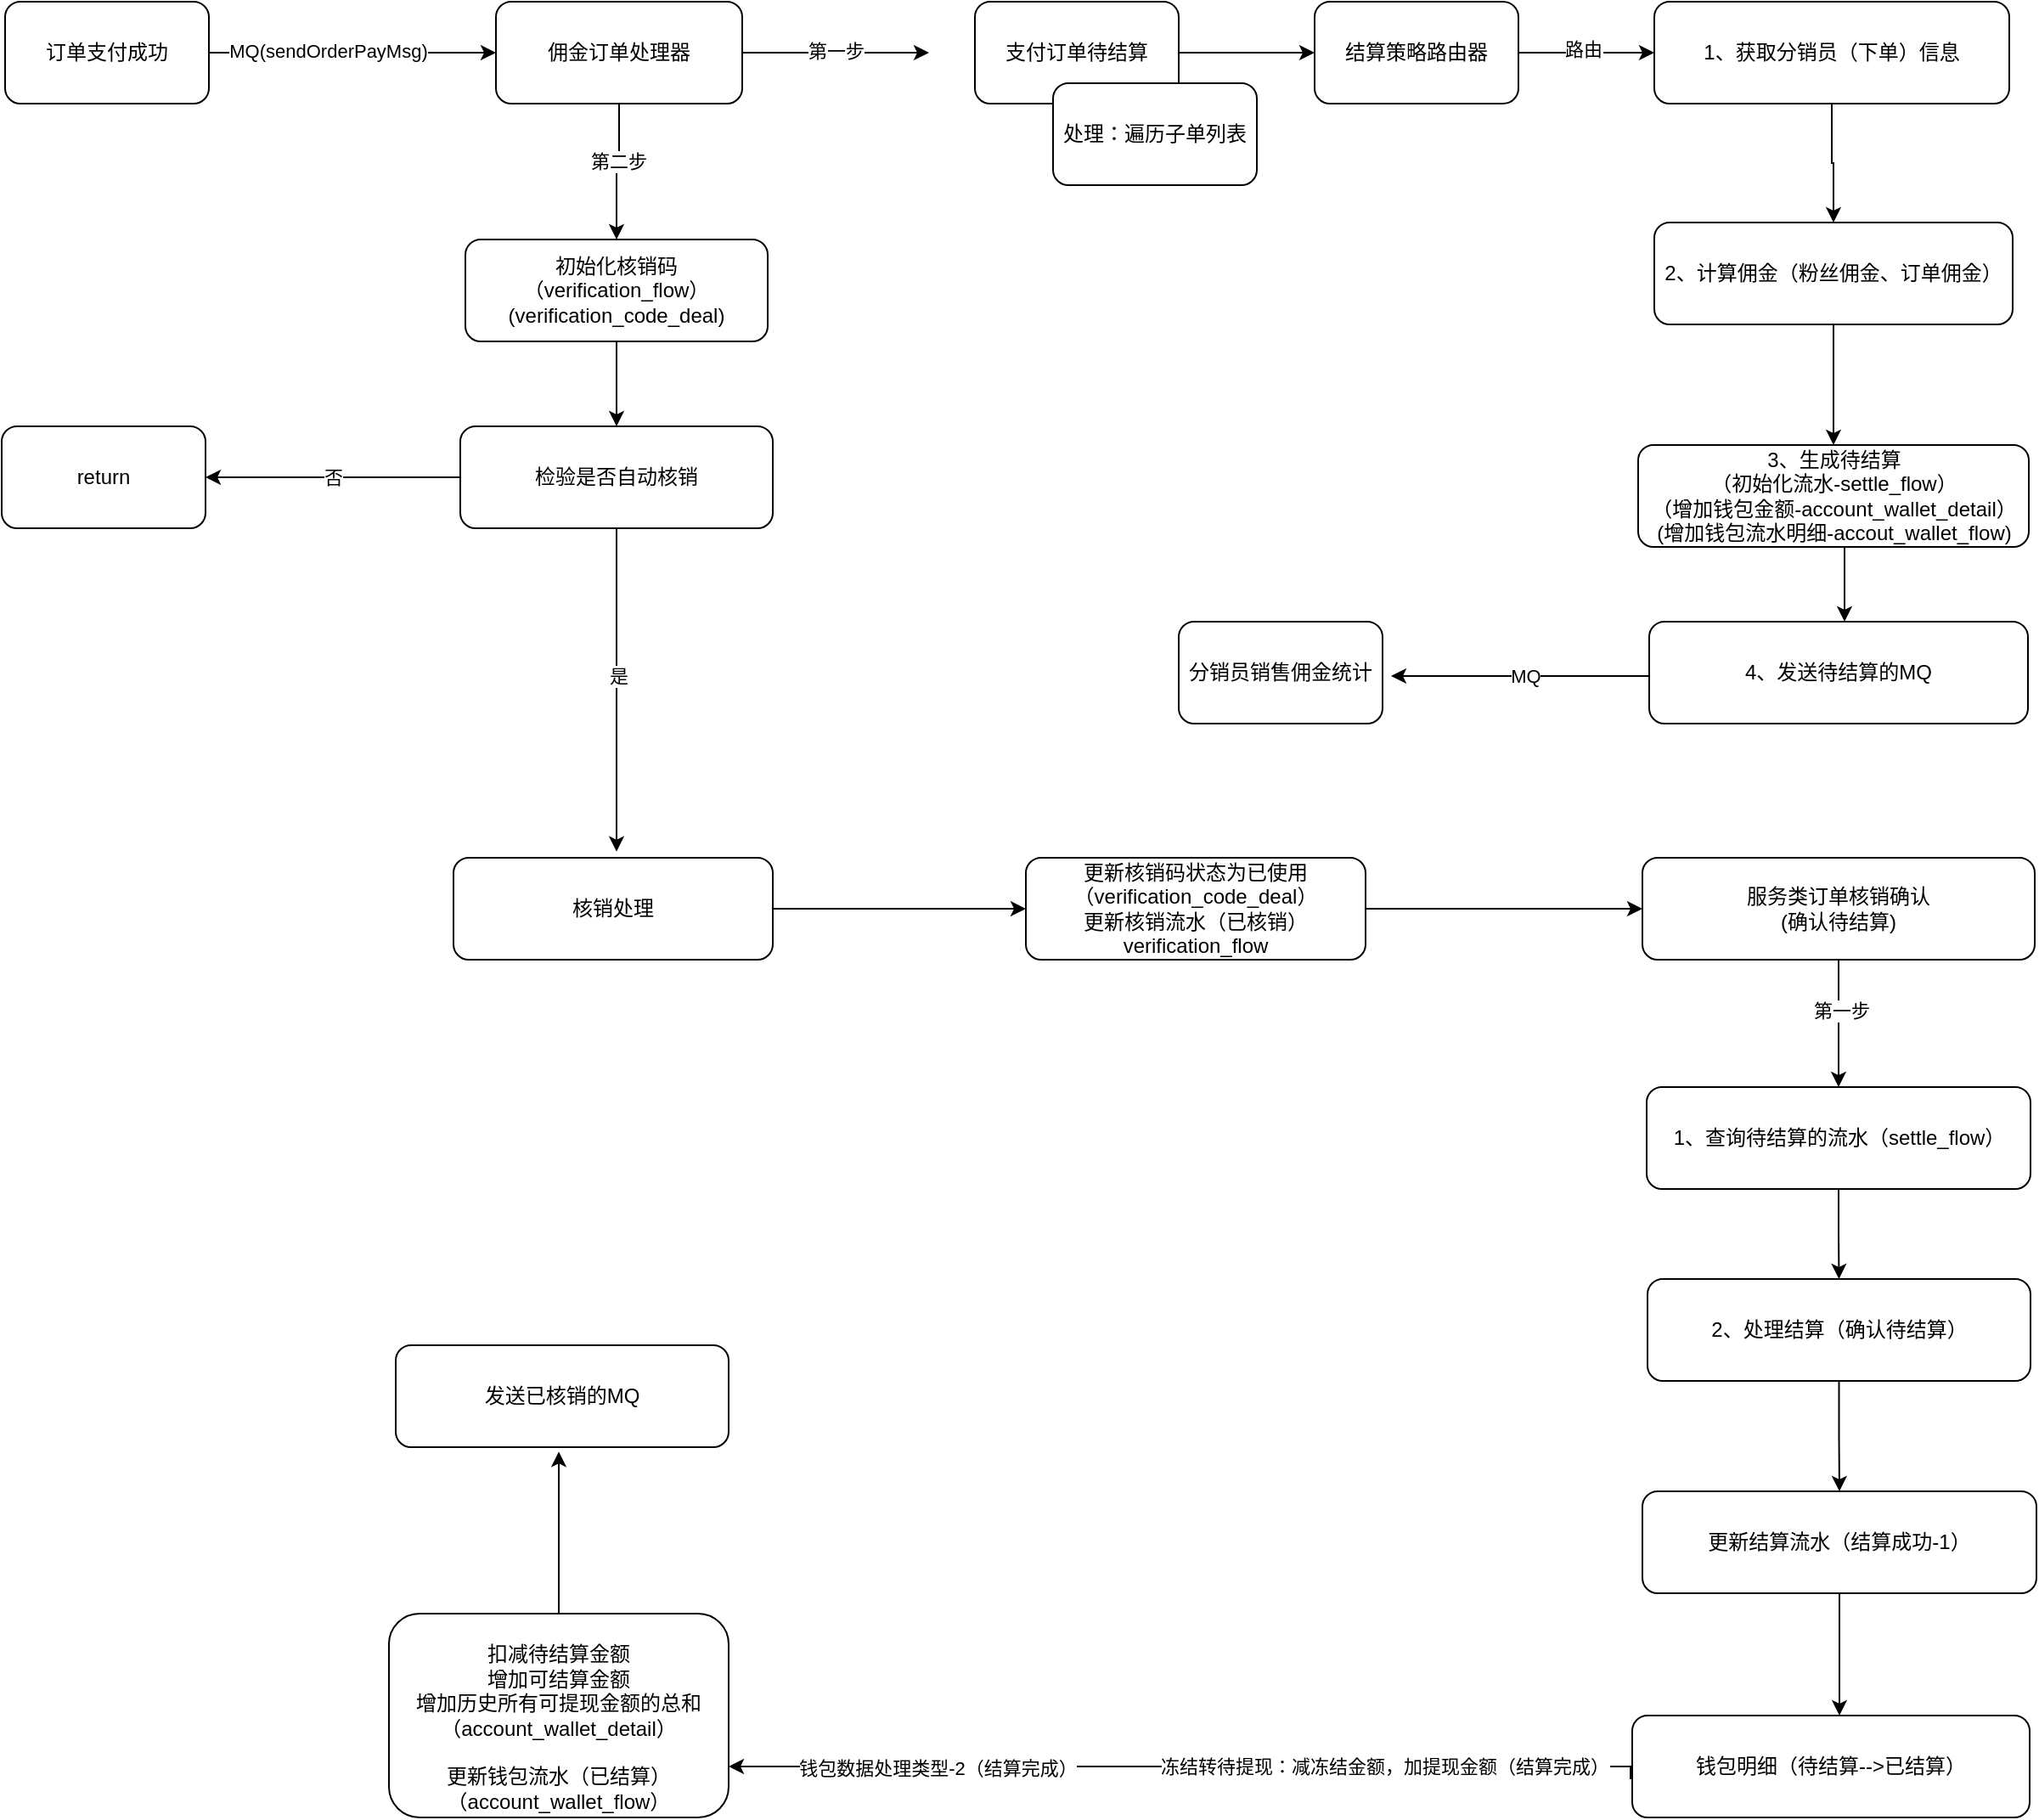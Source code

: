 <mxfile version="21.3.8" type="github">
  <diagram name="第 1 页" id="Z4RBe-SQfW811qbfvmhl">
    <mxGraphModel dx="1589" dy="821" grid="0" gridSize="10" guides="1" tooltips="1" connect="1" arrows="1" fold="1" page="0" pageScale="1" pageWidth="827" pageHeight="1169" math="0" shadow="0">
      <root>
        <mxCell id="0" />
        <mxCell id="1" parent="0" />
        <mxCell id="xFHxlQ2m4RehFQArKxRD-3" value="" style="edgeStyle=orthogonalEdgeStyle;rounded=0;orthogonalLoop=1;jettySize=auto;html=1;" parent="1" source="xFHxlQ2m4RehFQArKxRD-1" target="xFHxlQ2m4RehFQArKxRD-2" edge="1">
          <mxGeometry relative="1" as="geometry" />
        </mxCell>
        <mxCell id="xFHxlQ2m4RehFQArKxRD-4" value="MQ(sendOrderPayMsg)" style="edgeLabel;html=1;align=center;verticalAlign=middle;resizable=0;points=[];" parent="xFHxlQ2m4RehFQArKxRD-3" vertex="1" connectable="0">
          <mxGeometry x="-0.177" y="1" relative="1" as="geometry">
            <mxPoint as="offset" />
          </mxGeometry>
        </mxCell>
        <mxCell id="xFHxlQ2m4RehFQArKxRD-1" value="订单支付成功" style="rounded=1;whiteSpace=wrap;html=1;" parent="1" vertex="1">
          <mxGeometry x="59" y="120" width="120" height="60" as="geometry" />
        </mxCell>
        <mxCell id="xFHxlQ2m4RehFQArKxRD-6" value="" style="edgeStyle=orthogonalEdgeStyle;rounded=0;orthogonalLoop=1;jettySize=auto;html=1;" parent="1" source="xFHxlQ2m4RehFQArKxRD-2" edge="1">
          <mxGeometry relative="1" as="geometry">
            <mxPoint x="603" y="150" as="targetPoint" />
          </mxGeometry>
        </mxCell>
        <mxCell id="xFHxlQ2m4RehFQArKxRD-24" value="第一步" style="edgeLabel;html=1;align=center;verticalAlign=middle;resizable=0;points=[];" parent="xFHxlQ2m4RehFQArKxRD-6" vertex="1" connectable="0">
          <mxGeometry y="2" relative="1" as="geometry">
            <mxPoint as="offset" />
          </mxGeometry>
        </mxCell>
        <mxCell id="xFHxlQ2m4RehFQArKxRD-23" value="" style="edgeStyle=orthogonalEdgeStyle;rounded=0;orthogonalLoop=1;jettySize=auto;html=1;" parent="1" source="xFHxlQ2m4RehFQArKxRD-2" target="xFHxlQ2m4RehFQArKxRD-22" edge="1">
          <mxGeometry relative="1" as="geometry" />
        </mxCell>
        <mxCell id="xFHxlQ2m4RehFQArKxRD-25" value="第二步" style="edgeLabel;html=1;align=center;verticalAlign=middle;resizable=0;points=[];" parent="xFHxlQ2m4RehFQArKxRD-23" vertex="1" connectable="0">
          <mxGeometry x="-0.183" y="-1" relative="1" as="geometry">
            <mxPoint as="offset" />
          </mxGeometry>
        </mxCell>
        <mxCell id="xFHxlQ2m4RehFQArKxRD-2" value="佣金订单处理器" style="whiteSpace=wrap;html=1;rounded=1;shadow=0;" parent="1" vertex="1">
          <mxGeometry x="348" y="120" width="145" height="60" as="geometry" />
        </mxCell>
        <mxCell id="xFHxlQ2m4RehFQArKxRD-10" value="" style="edgeStyle=orthogonalEdgeStyle;rounded=0;orthogonalLoop=1;jettySize=auto;html=1;" parent="1" source="xFHxlQ2m4RehFQArKxRD-5" target="xFHxlQ2m4RehFQArKxRD-9" edge="1">
          <mxGeometry relative="1" as="geometry" />
        </mxCell>
        <mxCell id="xFHxlQ2m4RehFQArKxRD-5" value="支付订单待结算" style="whiteSpace=wrap;html=1;rounded=1;" parent="1" vertex="1">
          <mxGeometry x="630" y="120" width="120" height="60" as="geometry" />
        </mxCell>
        <mxCell id="xFHxlQ2m4RehFQArKxRD-8" value="处理：遍历子单列表" style="rounded=1;whiteSpace=wrap;html=1;" parent="1" vertex="1">
          <mxGeometry x="676" y="168" width="120" height="60" as="geometry" />
        </mxCell>
        <mxCell id="xFHxlQ2m4RehFQArKxRD-12" value="" style="edgeStyle=orthogonalEdgeStyle;rounded=0;orthogonalLoop=1;jettySize=auto;html=1;" parent="1" source="xFHxlQ2m4RehFQArKxRD-9" target="xFHxlQ2m4RehFQArKxRD-11" edge="1">
          <mxGeometry relative="1" as="geometry" />
        </mxCell>
        <mxCell id="xFHxlQ2m4RehFQArKxRD-13" value="路由" style="edgeLabel;html=1;align=center;verticalAlign=middle;resizable=0;points=[];" parent="xFHxlQ2m4RehFQArKxRD-12" vertex="1" connectable="0">
          <mxGeometry x="-0.054" y="2" relative="1" as="geometry">
            <mxPoint as="offset" />
          </mxGeometry>
        </mxCell>
        <mxCell id="xFHxlQ2m4RehFQArKxRD-9" value="结算策略路由器" style="whiteSpace=wrap;html=1;rounded=1;" parent="1" vertex="1">
          <mxGeometry x="830" y="120" width="120" height="60" as="geometry" />
        </mxCell>
        <mxCell id="xFHxlQ2m4RehFQArKxRD-15" value="" style="edgeStyle=orthogonalEdgeStyle;rounded=0;orthogonalLoop=1;jettySize=auto;html=1;" parent="1" source="xFHxlQ2m4RehFQArKxRD-11" target="xFHxlQ2m4RehFQArKxRD-14" edge="1">
          <mxGeometry relative="1" as="geometry" />
        </mxCell>
        <mxCell id="xFHxlQ2m4RehFQArKxRD-11" value="1、获取分销员（下单）信息" style="whiteSpace=wrap;html=1;rounded=1;" parent="1" vertex="1">
          <mxGeometry x="1030" y="120" width="209" height="60" as="geometry" />
        </mxCell>
        <mxCell id="xFHxlQ2m4RehFQArKxRD-17" value="" style="edgeStyle=orthogonalEdgeStyle;rounded=0;orthogonalLoop=1;jettySize=auto;html=1;" parent="1" source="xFHxlQ2m4RehFQArKxRD-14" target="xFHxlQ2m4RehFQArKxRD-16" edge="1">
          <mxGeometry relative="1" as="geometry" />
        </mxCell>
        <mxCell id="xFHxlQ2m4RehFQArKxRD-14" value="2、计算佣金（粉丝佣金、订单佣金）" style="whiteSpace=wrap;html=1;rounded=1;" parent="1" vertex="1">
          <mxGeometry x="1030" y="250" width="211" height="60" as="geometry" />
        </mxCell>
        <mxCell id="xFHxlQ2m4RehFQArKxRD-19" value="" style="edgeStyle=orthogonalEdgeStyle;rounded=0;orthogonalLoop=1;jettySize=auto;html=1;" parent="1" source="xFHxlQ2m4RehFQArKxRD-16" target="xFHxlQ2m4RehFQArKxRD-18" edge="1">
          <mxGeometry relative="1" as="geometry">
            <Array as="points">
              <mxPoint x="1142" y="472" />
              <mxPoint x="1142" y="472" />
            </Array>
          </mxGeometry>
        </mxCell>
        <mxCell id="xFHxlQ2m4RehFQArKxRD-16" value="3、生成待结算&lt;br&gt;（初始化流水-settle_flow）&lt;br&gt;（增加钱包金额-account_wallet_detail）&lt;br&gt;(增加钱包流水明细-accout_wallet_flow)" style="whiteSpace=wrap;html=1;rounded=1;" parent="1" vertex="1">
          <mxGeometry x="1020.5" y="381" width="230" height="60" as="geometry" />
        </mxCell>
        <mxCell id="xFHxlQ2m4RehFQArKxRD-21" value="MQ" style="edgeStyle=orthogonalEdgeStyle;rounded=0;orthogonalLoop=1;jettySize=auto;html=1;" parent="1" edge="1">
          <mxGeometry relative="1" as="geometry">
            <mxPoint x="1032" y="517.0" as="sourcePoint" />
            <mxPoint x="875" y="517.0" as="targetPoint" />
          </mxGeometry>
        </mxCell>
        <mxCell id="xFHxlQ2m4RehFQArKxRD-18" value="4、发送待结算的MQ" style="whiteSpace=wrap;html=1;rounded=1;" parent="1" vertex="1">
          <mxGeometry x="1027" y="485" width="223" height="60" as="geometry" />
        </mxCell>
        <mxCell id="xFHxlQ2m4RehFQArKxRD-20" value="分销员销售佣金统计" style="whiteSpace=wrap;html=1;rounded=1;" parent="1" vertex="1">
          <mxGeometry x="750" y="485" width="120" height="60" as="geometry" />
        </mxCell>
        <mxCell id="xFHxlQ2m4RehFQArKxRD-27" value="" style="edgeStyle=orthogonalEdgeStyle;rounded=0;orthogonalLoop=1;jettySize=auto;html=1;" parent="1" source="xFHxlQ2m4RehFQArKxRD-22" target="xFHxlQ2m4RehFQArKxRD-26" edge="1">
          <mxGeometry relative="1" as="geometry" />
        </mxCell>
        <mxCell id="xFHxlQ2m4RehFQArKxRD-22" value="初始化核销码（verification_flow）&lt;br&gt;(verification_code_deal)" style="whiteSpace=wrap;html=1;rounded=1;" parent="1" vertex="1">
          <mxGeometry x="330" y="260" width="178" height="60" as="geometry" />
        </mxCell>
        <mxCell id="xFHxlQ2m4RehFQArKxRD-31" value="否" style="edgeStyle=orthogonalEdgeStyle;rounded=0;orthogonalLoop=1;jettySize=auto;html=1;" parent="1" source="xFHxlQ2m4RehFQArKxRD-26" target="xFHxlQ2m4RehFQArKxRD-30" edge="1">
          <mxGeometry relative="1" as="geometry" />
        </mxCell>
        <mxCell id="z7TLdwsYSivUryj9SZN5-9" style="edgeStyle=orthogonalEdgeStyle;rounded=0;orthogonalLoop=1;jettySize=auto;html=1;" edge="1" parent="1" source="xFHxlQ2m4RehFQArKxRD-26">
          <mxGeometry relative="1" as="geometry">
            <mxPoint x="419" y="620.333" as="targetPoint" />
          </mxGeometry>
        </mxCell>
        <mxCell id="z7TLdwsYSivUryj9SZN5-10" value="是" style="edgeLabel;html=1;align=center;verticalAlign=middle;resizable=0;points=[];" vertex="1" connectable="0" parent="z7TLdwsYSivUryj9SZN5-9">
          <mxGeometry x="-0.095" y="1" relative="1" as="geometry">
            <mxPoint as="offset" />
          </mxGeometry>
        </mxCell>
        <mxCell id="xFHxlQ2m4RehFQArKxRD-26" value="检验是否自动核销" style="whiteSpace=wrap;html=1;rounded=1;" parent="1" vertex="1">
          <mxGeometry x="327" y="370" width="184" height="60" as="geometry" />
        </mxCell>
        <mxCell id="xFHxlQ2m4RehFQArKxRD-30" value="return" style="whiteSpace=wrap;html=1;rounded=1;" parent="1" vertex="1">
          <mxGeometry x="57" y="370" width="120" height="60" as="geometry" />
        </mxCell>
        <mxCell id="xFHxlQ2m4RehFQArKxRD-36" value="" style="edgeStyle=orthogonalEdgeStyle;rounded=0;orthogonalLoop=1;jettySize=auto;html=1;" parent="1" source="xFHxlQ2m4RehFQArKxRD-32" target="xFHxlQ2m4RehFQArKxRD-35" edge="1">
          <mxGeometry relative="1" as="geometry" />
        </mxCell>
        <mxCell id="xFHxlQ2m4RehFQArKxRD-32" value="核销处理" style="whiteSpace=wrap;html=1;rounded=1;" parent="1" vertex="1">
          <mxGeometry x="323" y="624" width="188" height="60" as="geometry" />
        </mxCell>
        <mxCell id="xFHxlQ2m4RehFQArKxRD-40" value="" style="edgeStyle=orthogonalEdgeStyle;rounded=0;orthogonalLoop=1;jettySize=auto;html=1;" parent="1" source="xFHxlQ2m4RehFQArKxRD-35" target="xFHxlQ2m4RehFQArKxRD-39" edge="1">
          <mxGeometry relative="1" as="geometry" />
        </mxCell>
        <mxCell id="xFHxlQ2m4RehFQArKxRD-35" value="更新核销码状态为已使用（verification_code_deal）&lt;br&gt;更新核销流水（已核销）verification_flow" style="whiteSpace=wrap;html=1;rounded=1;" parent="1" vertex="1">
          <mxGeometry x="660" y="624" width="200" height="60" as="geometry" />
        </mxCell>
        <mxCell id="xFHxlQ2m4RehFQArKxRD-42" value="" style="edgeStyle=orthogonalEdgeStyle;rounded=0;orthogonalLoop=1;jettySize=auto;html=1;" parent="1" source="xFHxlQ2m4RehFQArKxRD-39" target="xFHxlQ2m4RehFQArKxRD-41" edge="1">
          <mxGeometry relative="1" as="geometry" />
        </mxCell>
        <mxCell id="z7TLdwsYSivUryj9SZN5-4" value="第一步" style="edgeLabel;html=1;align=center;verticalAlign=middle;resizable=0;points=[];" vertex="1" connectable="0" parent="xFHxlQ2m4RehFQArKxRD-42">
          <mxGeometry x="-0.211" y="1" relative="1" as="geometry">
            <mxPoint as="offset" />
          </mxGeometry>
        </mxCell>
        <mxCell id="xFHxlQ2m4RehFQArKxRD-39" value="服务类订单核销确认&lt;br&gt;(确认待结算)" style="whiteSpace=wrap;html=1;rounded=1;" parent="1" vertex="1">
          <mxGeometry x="1023" y="624" width="231" height="60" as="geometry" />
        </mxCell>
        <mxCell id="xFHxlQ2m4RehFQArKxRD-44" value="" style="edgeStyle=orthogonalEdgeStyle;rounded=0;orthogonalLoop=1;jettySize=auto;html=1;" parent="1" source="xFHxlQ2m4RehFQArKxRD-41" target="xFHxlQ2m4RehFQArKxRD-43" edge="1">
          <mxGeometry relative="1" as="geometry" />
        </mxCell>
        <mxCell id="xFHxlQ2m4RehFQArKxRD-41" value="1、查询待结算的流水（settle_flow）" style="whiteSpace=wrap;html=1;rounded=1;" parent="1" vertex="1">
          <mxGeometry x="1025.5" y="759" width="226" height="60" as="geometry" />
        </mxCell>
        <mxCell id="xFHxlQ2m4RehFQArKxRD-46" value="" style="edgeStyle=orthogonalEdgeStyle;rounded=0;orthogonalLoop=1;jettySize=auto;html=1;" parent="1" source="xFHxlQ2m4RehFQArKxRD-43" target="xFHxlQ2m4RehFQArKxRD-45" edge="1">
          <mxGeometry relative="1" as="geometry" />
        </mxCell>
        <mxCell id="xFHxlQ2m4RehFQArKxRD-43" value="2、处理结算（确认待结算）" style="whiteSpace=wrap;html=1;rounded=1;" parent="1" vertex="1">
          <mxGeometry x="1026" y="872" width="225.5" height="60" as="geometry" />
        </mxCell>
        <mxCell id="xFHxlQ2m4RehFQArKxRD-48" value="" style="edgeStyle=orthogonalEdgeStyle;rounded=0;orthogonalLoop=1;jettySize=auto;html=1;" parent="1" source="xFHxlQ2m4RehFQArKxRD-45" target="xFHxlQ2m4RehFQArKxRD-47" edge="1">
          <mxGeometry relative="1" as="geometry">
            <Array as="points">
              <mxPoint x="1139" y="1114" />
              <mxPoint x="1139" y="1114" />
            </Array>
          </mxGeometry>
        </mxCell>
        <mxCell id="xFHxlQ2m4RehFQArKxRD-45" value="更新结算流水（结算成功-1）" style="whiteSpace=wrap;html=1;rounded=1;" parent="1" vertex="1">
          <mxGeometry x="1023" y="997" width="232" height="60" as="geometry" />
        </mxCell>
        <mxCell id="xFHxlQ2m4RehFQArKxRD-50" value="" style="edgeStyle=orthogonalEdgeStyle;rounded=0;orthogonalLoop=1;jettySize=auto;html=1;entryX=1;entryY=0.75;entryDx=0;entryDy=0;" parent="1" target="xFHxlQ2m4RehFQArKxRD-49" edge="1">
          <mxGeometry relative="1" as="geometry">
            <Array as="points">
              <mxPoint x="1020" y="1166" />
              <mxPoint x="1016" y="1166" />
              <mxPoint x="1016" y="1159" />
            </Array>
            <mxPoint x="1020" y="1166" as="sourcePoint" />
            <mxPoint x="588" y="1174" as="targetPoint" />
          </mxGeometry>
        </mxCell>
        <mxCell id="xFHxlQ2m4RehFQArKxRD-51" value="冻结转待提现：减冻结金额，加提现金额（结算完成）" style="edgeLabel;html=1;align=center;verticalAlign=middle;resizable=0;points=[];" parent="xFHxlQ2m4RehFQArKxRD-50" vertex="1" connectable="0">
          <mxGeometry x="-0.179" y="-2" relative="1" as="geometry">
            <mxPoint x="66" y="2" as="offset" />
          </mxGeometry>
        </mxCell>
        <mxCell id="xFHxlQ2m4RehFQArKxRD-52" value="钱包数据处理类型-2（结算完成）" style="edgeLabel;html=1;align=center;verticalAlign=middle;resizable=0;points=[];" parent="xFHxlQ2m4RehFQArKxRD-50" vertex="1" connectable="0">
          <mxGeometry x="0.453" y="1" relative="1" as="geometry">
            <mxPoint x="-25" as="offset" />
          </mxGeometry>
        </mxCell>
        <mxCell id="xFHxlQ2m4RehFQArKxRD-47" value="钱包明细（待结算--&amp;gt;已结算）" style="whiteSpace=wrap;html=1;rounded=1;" parent="1" vertex="1">
          <mxGeometry x="1017" y="1129" width="234" height="60" as="geometry" />
        </mxCell>
        <mxCell id="z7TLdwsYSivUryj9SZN5-11" style="edgeStyle=orthogonalEdgeStyle;rounded=0;orthogonalLoop=1;jettySize=auto;html=1;" edge="1" parent="1" source="xFHxlQ2m4RehFQArKxRD-49">
          <mxGeometry relative="1" as="geometry">
            <mxPoint x="385" y="973.667" as="targetPoint" />
          </mxGeometry>
        </mxCell>
        <mxCell id="xFHxlQ2m4RehFQArKxRD-49" value="&lt;br&gt;扣减待结算金额&lt;br&gt;增加可结算金额&lt;br&gt;增加历史所有可提现金额的总和&lt;br&gt;（account_wallet_detail）&lt;br&gt;&lt;br&gt;更新钱包流水（已结算）&lt;br&gt;（account_wallet_flow）" style="whiteSpace=wrap;html=1;rounded=1;" parent="1" vertex="1">
          <mxGeometry x="285" y="1069" width="200" height="120" as="geometry" />
        </mxCell>
        <mxCell id="xFHxlQ2m4RehFQArKxRD-57" value="发送已核销的MQ" style="whiteSpace=wrap;html=1;rounded=1;" parent="1" vertex="1">
          <mxGeometry x="289" y="911" width="196" height="60" as="geometry" />
        </mxCell>
      </root>
    </mxGraphModel>
  </diagram>
</mxfile>
